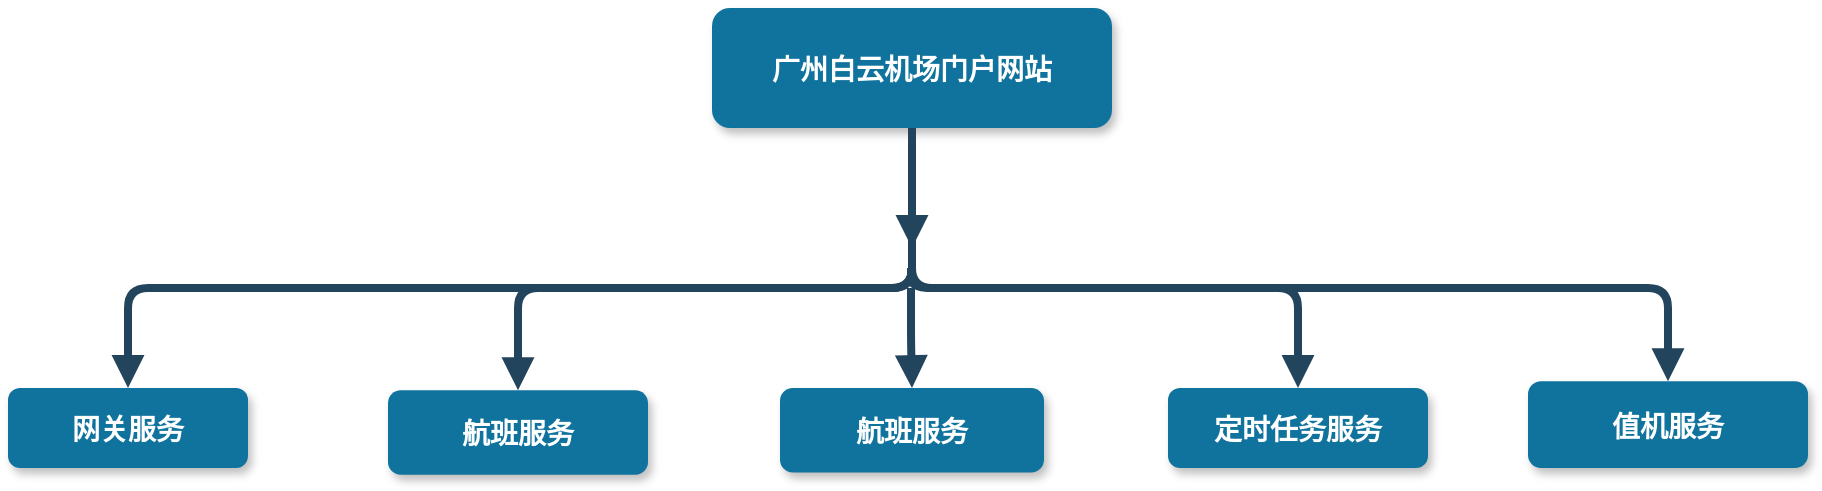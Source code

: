 <mxfile version="22.1.4" type="github">
  <diagram name="Page-1" id="97916047-d0de-89f5-080d-49f4d83e522f">
    <mxGraphModel dx="1386" dy="758" grid="1" gridSize="10" guides="1" tooltips="1" connect="1" arrows="1" fold="1" page="1" pageScale="1.5" pageWidth="1169" pageHeight="827" background="none" math="0" shadow="0">
      <root>
        <mxCell id="0" />
        <mxCell id="1" parent="0" />
        <mxCell id="2" value="广州白云机场门户网站" style="rounded=1;fillColor=#10739E;strokeColor=none;shadow=1;gradientColor=none;fontStyle=1;fontColor=#FFFFFF;fontSize=14;" parent="1" vertex="1">
          <mxGeometry x="672" y="290" width="200" height="60" as="geometry" />
        </mxCell>
        <mxCell id="4" value="网关服务" style="rounded=1;fillColor=#10739E;strokeColor=none;shadow=1;gradientColor=none;fontStyle=1;fontColor=#FFFFFF;fontSize=14;" parent="1" vertex="1">
          <mxGeometry x="320" y="480" width="120" height="40" as="geometry" />
        </mxCell>
        <mxCell id="5" value="航班服务" style="rounded=1;fillColor=#10739E;strokeColor=none;shadow=1;gradientColor=none;fontStyle=1;fontColor=#FFFFFF;fontSize=14;" parent="1" vertex="1">
          <mxGeometry x="510" y="481.12" width="130" height="42.25" as="geometry" />
        </mxCell>
        <mxCell id="6" value="值机服务" style="rounded=1;fillColor=#10739E;strokeColor=none;shadow=1;gradientColor=none;fontStyle=1;fontColor=#FFFFFF;fontSize=14;" parent="1" vertex="1">
          <mxGeometry x="1080" y="476.63" width="140" height="43.37" as="geometry" />
        </mxCell>
        <mxCell id="29" value="" style="edgeStyle=elbowEdgeStyle;elbow=vertical;strokeWidth=4;endArrow=block;endFill=1;fontStyle=1;strokeColor=#23445D;" parent="1" source="2" edge="1">
          <mxGeometry x="22" y="165.5" width="100" height="100" as="geometry">
            <mxPoint x="22" y="265.5" as="sourcePoint" />
            <mxPoint x="772" y="410" as="targetPoint" />
          </mxGeometry>
        </mxCell>
        <mxCell id="30" value="" style="edgeStyle=elbowEdgeStyle;elbow=vertical;strokeWidth=4;endArrow=block;endFill=1;fontStyle=1;strokeColor=#23445D;" parent="1" target="5" edge="1">
          <mxGeometry x="22" y="165.5" width="100" height="100" as="geometry">
            <mxPoint x="772" y="405.5" as="sourcePoint" />
            <mxPoint x="122" y="165.5" as="targetPoint" />
            <Array as="points">
              <mxPoint x="670" y="430" />
            </Array>
          </mxGeometry>
        </mxCell>
        <mxCell id="31" value="" style="edgeStyle=elbowEdgeStyle;elbow=vertical;strokeWidth=4;endArrow=block;endFill=1;fontStyle=1;strokeColor=#23445D;" parent="1" target="4" edge="1">
          <mxGeometry x="22" y="165.5" width="100" height="100" as="geometry">
            <mxPoint x="772" y="405.5" as="sourcePoint" />
            <mxPoint x="122" y="165.5" as="targetPoint" />
            <Array as="points">
              <mxPoint x="750" y="430" />
              <mxPoint x="760" y="430" />
            </Array>
          </mxGeometry>
        </mxCell>
        <mxCell id="GZInvlow3mB8KkuNWHZe-55" value="航班服务" style="rounded=1;fillColor=#10739E;strokeColor=none;shadow=1;gradientColor=none;fontStyle=1;fontColor=#FFFFFF;fontSize=14;" vertex="1" parent="1">
          <mxGeometry x="706" y="480" width="132" height="42.25" as="geometry" />
        </mxCell>
        <mxCell id="32" value="" style="edgeStyle=elbowEdgeStyle;elbow=vertical;strokeWidth=4;endArrow=block;endFill=1;fontStyle=1;strokeColor=#23445D;" parent="1" target="6" edge="1">
          <mxGeometry x="22" y="165.5" width="100" height="100" as="geometry">
            <mxPoint x="772" y="405.5" as="sourcePoint" />
            <mxPoint x="122" y="165.5" as="targetPoint" />
            <Array as="points">
              <mxPoint x="780" y="430" />
              <mxPoint x="780" y="430" />
              <mxPoint x="790" y="431" />
            </Array>
          </mxGeometry>
        </mxCell>
        <mxCell id="GZInvlow3mB8KkuNWHZe-58" value="" style="edgeStyle=elbowEdgeStyle;elbow=vertical;strokeWidth=4;endArrow=block;endFill=1;fontStyle=1;strokeColor=#23445D;entryX=0.5;entryY=0;entryDx=0;entryDy=0;" edge="1" parent="1" target="GZInvlow3mB8KkuNWHZe-55">
          <mxGeometry x="22" y="165.5" width="100" height="100" as="geometry">
            <mxPoint x="771.5" y="430" as="sourcePoint" />
            <mxPoint x="771.5" y="563.5" as="targetPoint" />
          </mxGeometry>
        </mxCell>
        <mxCell id="GZInvlow3mB8KkuNWHZe-59" value="定时任务服务" style="rounded=1;fillColor=#10739E;strokeColor=none;shadow=1;gradientColor=none;fontStyle=1;fontColor=#FFFFFF;fontSize=14;" vertex="1" parent="1">
          <mxGeometry x="900" y="480" width="130" height="40" as="geometry" />
        </mxCell>
        <mxCell id="GZInvlow3mB8KkuNWHZe-61" value="" style="edgeStyle=elbowEdgeStyle;elbow=vertical;strokeWidth=4;endArrow=block;endFill=1;fontStyle=1;strokeColor=#23445D;entryX=0.5;entryY=0;entryDx=0;entryDy=0;" edge="1" parent="1" target="GZInvlow3mB8KkuNWHZe-59">
          <mxGeometry x="22" y="165.5" width="100" height="100" as="geometry">
            <mxPoint x="771.5" y="420" as="sourcePoint" />
            <mxPoint x="760" y="589" as="targetPoint" />
            <Array as="points">
              <mxPoint x="910" y="430" />
            </Array>
          </mxGeometry>
        </mxCell>
      </root>
    </mxGraphModel>
  </diagram>
</mxfile>
